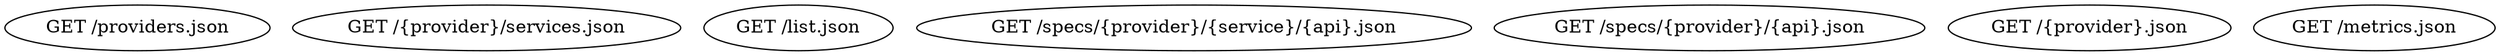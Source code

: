 digraph G {
  1 [ label="GET /providers.json" ];
  2 [ label="GET /{provider}/services.json" ];
  3 [ label="GET /list.json" ];
  4 [ label="GET /specs/{provider}/{service}/{api}.json" ];
  5 [ label="GET /specs/{provider}/{api}.json" ];
  6 [ label="GET /{provider}.json" ];
  7 [ label="GET /metrics.json" ];
}
